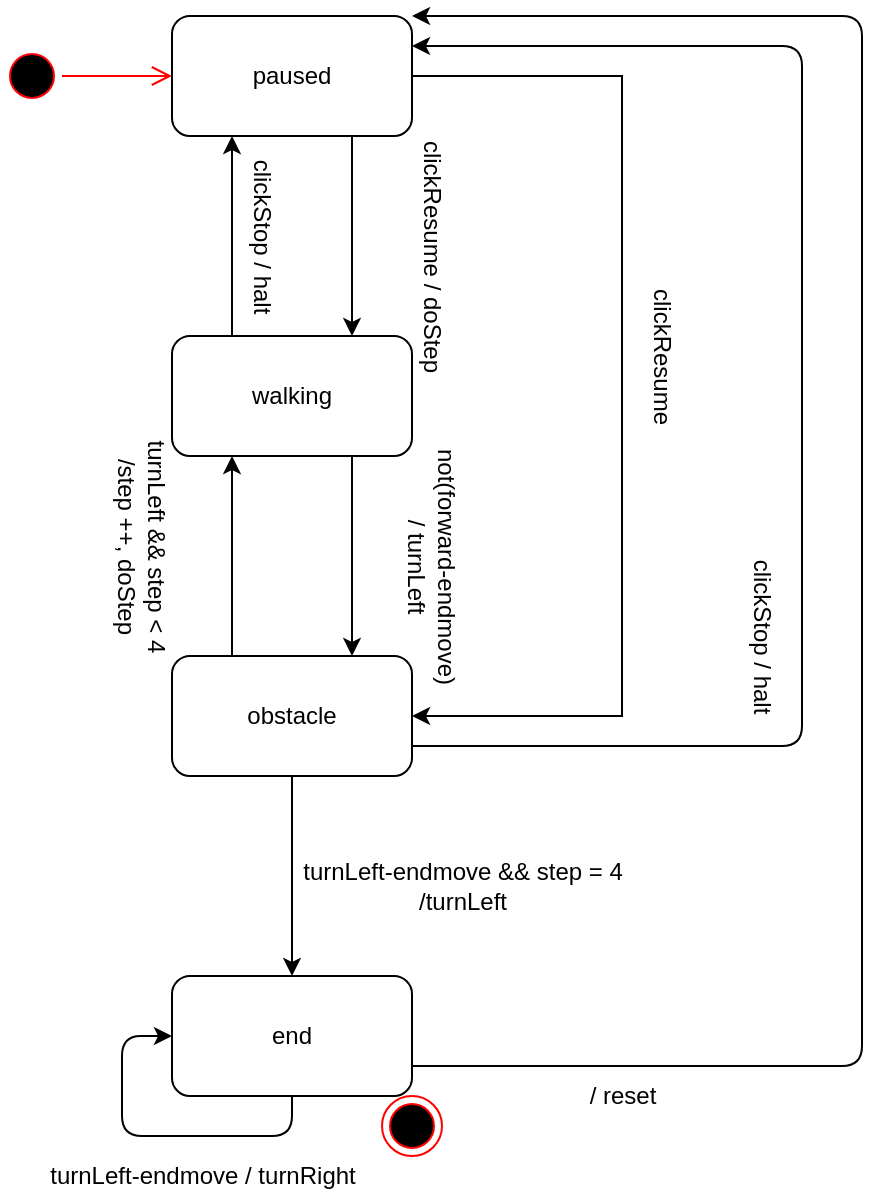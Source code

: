 <mxfile version="14.5.3" type="device"><diagram id="tbAi0BLp8ScYqImXI_hk" name="Page-1"><mxGraphModel dx="509" dy="512" grid="1" gridSize="10" guides="1" tooltips="1" connect="1" arrows="1" fold="1" page="1" pageScale="1" pageWidth="850" pageHeight="1100" math="0" shadow="0"><root><mxCell id="0"/><mxCell id="1" parent="0"/><mxCell id="NQ2a5rgeahBEUV-c40ma-17" style="edgeStyle=orthogonalEdgeStyle;rounded=0;orthogonalLoop=1;jettySize=auto;html=1;exitX=1;exitY=0.5;exitDx=0;exitDy=0;entryX=1;entryY=0.5;entryDx=0;entryDy=0;" edge="1" parent="1" source="NQ2a5rgeahBEUV-c40ma-1" target="NQ2a5rgeahBEUV-c40ma-6"><mxGeometry relative="1" as="geometry"><Array as="points"><mxPoint x="590" y="80"/><mxPoint x="590" y="400"/></Array></mxGeometry></mxCell><mxCell id="NQ2a5rgeahBEUV-c40ma-1" value="paused" style="rounded=1;whiteSpace=wrap;html=1;" vertex="1" parent="1"><mxGeometry x="365" y="50" width="120" height="60" as="geometry"/></mxCell><mxCell id="NQ2a5rgeahBEUV-c40ma-2" value="" style="ellipse;html=1;shape=startState;fillColor=#000000;strokeColor=#ff0000;" vertex="1" parent="1"><mxGeometry x="280" y="65" width="30" height="30" as="geometry"/></mxCell><mxCell id="NQ2a5rgeahBEUV-c40ma-3" value="" style="edgeStyle=orthogonalEdgeStyle;html=1;verticalAlign=bottom;endArrow=open;endSize=8;strokeColor=#ff0000;entryX=0;entryY=0.5;entryDx=0;entryDy=0;" edge="1" source="NQ2a5rgeahBEUV-c40ma-2" parent="1" target="NQ2a5rgeahBEUV-c40ma-1"><mxGeometry relative="1" as="geometry"><mxPoint x="370" y="80" as="targetPoint"/></mxGeometry></mxCell><mxCell id="NQ2a5rgeahBEUV-c40ma-4" value="walking" style="rounded=1;whiteSpace=wrap;html=1;" vertex="1" parent="1"><mxGeometry x="365" y="210" width="120" height="60" as="geometry"/></mxCell><mxCell id="NQ2a5rgeahBEUV-c40ma-6" value="obstacle" style="rounded=1;whiteSpace=wrap;html=1;" vertex="1" parent="1"><mxGeometry x="365" y="370" width="120" height="60" as="geometry"/></mxCell><mxCell id="NQ2a5rgeahBEUV-c40ma-7" value="end" style="rounded=1;whiteSpace=wrap;html=1;" vertex="1" parent="1"><mxGeometry x="365" y="530" width="120" height="60" as="geometry"/></mxCell><mxCell id="NQ2a5rgeahBEUV-c40ma-8" value="" style="endArrow=classic;html=1;exitX=0.75;exitY=1;exitDx=0;exitDy=0;entryX=0.75;entryY=0;entryDx=0;entryDy=0;" edge="1" parent="1" source="NQ2a5rgeahBEUV-c40ma-1" target="NQ2a5rgeahBEUV-c40ma-4"><mxGeometry width="50" height="50" relative="1" as="geometry"><mxPoint x="520" y="270" as="sourcePoint"/><mxPoint x="570" y="220" as="targetPoint"/></mxGeometry></mxCell><mxCell id="NQ2a5rgeahBEUV-c40ma-9" value="" style="endArrow=classic;html=1;entryX=0.25;entryY=1;entryDx=0;entryDy=0;exitX=0.25;exitY=0;exitDx=0;exitDy=0;" edge="1" parent="1" source="NQ2a5rgeahBEUV-c40ma-4" target="NQ2a5rgeahBEUV-c40ma-1"><mxGeometry width="50" height="50" relative="1" as="geometry"><mxPoint x="350" y="210" as="sourcePoint"/><mxPoint x="400" y="160" as="targetPoint"/></mxGeometry></mxCell><mxCell id="NQ2a5rgeahBEUV-c40ma-10" value="" style="endArrow=classic;html=1;exitX=0.75;exitY=1;exitDx=0;exitDy=0;entryX=0.75;entryY=0;entryDx=0;entryDy=0;" edge="1" parent="1" source="NQ2a5rgeahBEUV-c40ma-4" target="NQ2a5rgeahBEUV-c40ma-6"><mxGeometry width="50" height="50" relative="1" as="geometry"><mxPoint x="480" y="350" as="sourcePoint"/><mxPoint x="530" y="300" as="targetPoint"/></mxGeometry></mxCell><mxCell id="NQ2a5rgeahBEUV-c40ma-11" value="" style="endArrow=classic;html=1;exitX=0.25;exitY=0;exitDx=0;exitDy=0;entryX=0.25;entryY=1;entryDx=0;entryDy=0;" edge="1" parent="1" source="NQ2a5rgeahBEUV-c40ma-6" target="NQ2a5rgeahBEUV-c40ma-4"><mxGeometry width="50" height="50" relative="1" as="geometry"><mxPoint x="520" y="270" as="sourcePoint"/><mxPoint x="570" y="220" as="targetPoint"/></mxGeometry></mxCell><mxCell id="NQ2a5rgeahBEUV-c40ma-12" value="" style="endArrow=classic;html=1;exitX=0.5;exitY=1;exitDx=0;exitDy=0;entryX=0.5;entryY=0;entryDx=0;entryDy=0;" edge="1" parent="1" source="NQ2a5rgeahBEUV-c40ma-6" target="NQ2a5rgeahBEUV-c40ma-7"><mxGeometry width="50" height="50" relative="1" as="geometry"><mxPoint x="420" y="510" as="sourcePoint"/><mxPoint x="470" y="460" as="targetPoint"/></mxGeometry></mxCell><mxCell id="NQ2a5rgeahBEUV-c40ma-13" value="" style="endArrow=classic;html=1;exitX=0.5;exitY=1;exitDx=0;exitDy=0;entryX=0;entryY=0.5;entryDx=0;entryDy=0;" edge="1" parent="1" source="NQ2a5rgeahBEUV-c40ma-7" target="NQ2a5rgeahBEUV-c40ma-7"><mxGeometry width="50" height="50" relative="1" as="geometry"><mxPoint x="410" y="660" as="sourcePoint"/><mxPoint x="460" y="610" as="targetPoint"/><Array as="points"><mxPoint x="425" y="610"/><mxPoint x="340" y="610"/><mxPoint x="340" y="560"/></Array></mxGeometry></mxCell><mxCell id="NQ2a5rgeahBEUV-c40ma-14" value="" style="endArrow=classic;html=1;exitX=1;exitY=0.75;exitDx=0;exitDy=0;entryX=1;entryY=0;entryDx=0;entryDy=0;" edge="1" parent="1" source="NQ2a5rgeahBEUV-c40ma-7" target="NQ2a5rgeahBEUV-c40ma-1"><mxGeometry width="50" height="50" relative="1" as="geometry"><mxPoint x="520" y="390" as="sourcePoint"/><mxPoint x="570" y="340" as="targetPoint"/><Array as="points"><mxPoint x="710" y="575"/><mxPoint x="710" y="330"/><mxPoint x="710" y="50"/></Array></mxGeometry></mxCell><mxCell id="NQ2a5rgeahBEUV-c40ma-15" value="" style="endArrow=classic;html=1;exitX=1;exitY=0.75;exitDx=0;exitDy=0;entryX=1;entryY=0.25;entryDx=0;entryDy=0;" edge="1" parent="1" source="NQ2a5rgeahBEUV-c40ma-6" target="NQ2a5rgeahBEUV-c40ma-1"><mxGeometry width="50" height="50" relative="1" as="geometry"><mxPoint x="520" y="290" as="sourcePoint"/><mxPoint x="570" y="240" as="targetPoint"/><Array as="points"><mxPoint x="680" y="415"/><mxPoint x="680" y="260"/><mxPoint x="680" y="65"/></Array></mxGeometry></mxCell><mxCell id="NQ2a5rgeahBEUV-c40ma-20" value="clickResume / doStep" style="text;html=1;align=center;verticalAlign=middle;resizable=0;points=[];autosize=1;rotation=90;" vertex="1" parent="1"><mxGeometry x="430" y="160" width="130" height="20" as="geometry"/></mxCell><mxCell id="NQ2a5rgeahBEUV-c40ma-22" value="clickStop / halt" style="text;html=1;align=center;verticalAlign=middle;resizable=0;points=[];autosize=1;rotation=90;" vertex="1" parent="1"><mxGeometry x="365" y="150" width="90" height="20" as="geometry"/></mxCell><mxCell id="NQ2a5rgeahBEUV-c40ma-23" value="not(forward-endmove)&lt;br&gt;/ turnLeft" style="text;html=1;align=center;verticalAlign=middle;resizable=0;points=[];autosize=1;rotation=90;" vertex="1" parent="1"><mxGeometry x="430" y="310" width="130" height="30" as="geometry"/></mxCell><mxCell id="NQ2a5rgeahBEUV-c40ma-24" value="turnLeft &amp;amp;&amp;amp; step &amp;lt; 4&lt;br&gt;/step ++, doStep" style="text;html=1;align=center;verticalAlign=middle;resizable=0;points=[];autosize=1;rotation=90;" vertex="1" parent="1"><mxGeometry x="290" y="300" width="120" height="30" as="geometry"/></mxCell><mxCell id="NQ2a5rgeahBEUV-c40ma-25" value="turnLeft-endmove &amp;amp;&amp;amp; step = 4&lt;br&gt;/turnLeft" style="text;html=1;align=center;verticalAlign=middle;resizable=0;points=[];autosize=1;" vertex="1" parent="1"><mxGeometry x="420" y="470" width="180" height="30" as="geometry"/></mxCell><mxCell id="NQ2a5rgeahBEUV-c40ma-26" value="turnLeft-endmove / turnRight" style="text;html=1;align=center;verticalAlign=middle;resizable=0;points=[];autosize=1;" vertex="1" parent="1"><mxGeometry x="295" y="620" width="170" height="20" as="geometry"/></mxCell><mxCell id="NQ2a5rgeahBEUV-c40ma-28" value="/ reset" style="text;html=1;align=center;verticalAlign=middle;resizable=0;points=[];autosize=1;" vertex="1" parent="1"><mxGeometry x="565" y="580" width="50" height="20" as="geometry"/></mxCell><mxCell id="NQ2a5rgeahBEUV-c40ma-29" value="clickResume" style="text;html=1;align=center;verticalAlign=middle;resizable=0;points=[];autosize=1;rotation=90;" vertex="1" parent="1"><mxGeometry x="570" y="210" width="80" height="20" as="geometry"/></mxCell><mxCell id="NQ2a5rgeahBEUV-c40ma-30" value="clickStop / halt" style="text;html=1;align=center;verticalAlign=middle;resizable=0;points=[];autosize=1;rotation=90;" vertex="1" parent="1"><mxGeometry x="615" y="350" width="90" height="20" as="geometry"/></mxCell><mxCell id="NQ2a5rgeahBEUV-c40ma-31" value="" style="ellipse;html=1;shape=endState;fillColor=#000000;strokeColor=#ff0000;" vertex="1" parent="1"><mxGeometry x="470" y="590" width="30" height="30" as="geometry"/></mxCell></root></mxGraphModel></diagram></mxfile>